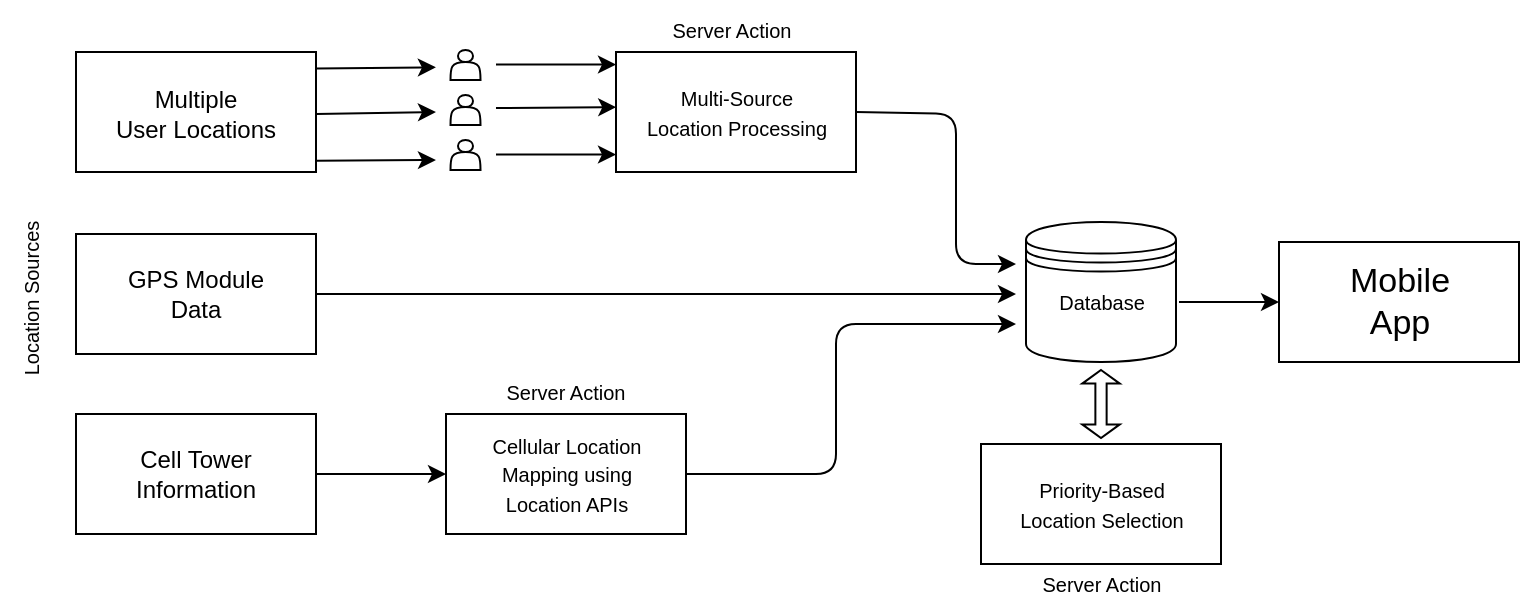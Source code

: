 <mxfile>
    <diagram id="u4Q4zHTTBqGGQ-H5RKcy" name="Page-1">
        <mxGraphModel dx="777" dy="260" grid="1" gridSize="10" guides="1" tooltips="1" connect="1" arrows="1" fold="1" page="1" pageScale="1" pageWidth="850" pageHeight="1100" math="0" shadow="0">
            <root>
                <mxCell id="0"/>
                <mxCell id="1" parent="0"/>
                <mxCell id="13" value="" style="edgeStyle=none;html=1;" parent="1" source="3" edge="1">
                    <mxGeometry relative="1" as="geometry">
                        <mxPoint x="650" y="190" as="targetPoint"/>
                    </mxGeometry>
                </mxCell>
                <mxCell id="3" value="" style="rounded=0;whiteSpace=wrap;html=1;" parent="1" vertex="1">
                    <mxGeometry x="180" y="160" width="120" height="60" as="geometry"/>
                </mxCell>
                <mxCell id="54" style="edgeStyle=none;html=1;entryX=0.083;entryY=0.5;entryDx=0;entryDy=0;entryPerimeter=0;" edge="1" parent="1">
                    <mxGeometry relative="1" as="geometry">
                        <mxPoint x="300" y="100.0" as="sourcePoint"/>
                        <mxPoint x="359.98" y="99" as="targetPoint"/>
                    </mxGeometry>
                </mxCell>
                <mxCell id="55" style="edgeStyle=none;html=1;exitX=1.001;exitY=0.923;exitDx=0;exitDy=0;entryX=0.083;entryY=0.5;entryDx=0;entryDy=0;exitPerimeter=0;entryPerimeter=0;" edge="1" parent="1">
                    <mxGeometry relative="1" as="geometry">
                        <mxPoint x="300.12" y="123.38" as="sourcePoint"/>
                        <mxPoint x="359.98" y="123" as="targetPoint"/>
                    </mxGeometry>
                </mxCell>
                <mxCell id="60" style="edgeStyle=none;html=1;exitX=1.002;exitY=0.088;exitDx=0;exitDy=0;entryX=-0.001;entryY=0.634;entryDx=0;entryDy=0;entryPerimeter=0;exitPerimeter=0;" edge="1" parent="1">
                    <mxGeometry relative="1" as="geometry">
                        <mxPoint x="300.24" y="77.28" as="sourcePoint"/>
                        <mxPoint x="359.95" y="76.68" as="targetPoint"/>
                    </mxGeometry>
                </mxCell>
                <mxCell id="5" value="" style="whiteSpace=wrap;html=1;rounded=0;" parent="1" vertex="1">
                    <mxGeometry x="180" y="69" width="120" height="60" as="geometry"/>
                </mxCell>
                <mxCell id="23" value="" style="edgeStyle=none;html=1;" parent="1" source="7" target="22" edge="1">
                    <mxGeometry relative="1" as="geometry"/>
                </mxCell>
                <mxCell id="7" value="" style="whiteSpace=wrap;html=1;rounded=0;" parent="1" vertex="1">
                    <mxGeometry x="180" y="250" width="120" height="60" as="geometry"/>
                </mxCell>
                <mxCell id="12" value="" style="rounded=0;whiteSpace=wrap;html=1;" parent="1" vertex="1">
                    <mxGeometry x="632.5" y="265" width="120" height="60" as="geometry"/>
                </mxCell>
                <mxCell id="17" value="" style="edgeStyle=none;html=1;" parent="1" target="16" edge="1">
                    <mxGeometry relative="1" as="geometry">
                        <mxPoint x="731.5" y="194" as="sourcePoint"/>
                    </mxGeometry>
                </mxCell>
                <mxCell id="16" value="" style="rounded=0;whiteSpace=wrap;html=1;" parent="1" vertex="1">
                    <mxGeometry x="781.5" y="164" width="120" height="60" as="geometry"/>
                </mxCell>
                <mxCell id="24" style="edgeStyle=none;html=1;exitX=1;exitY=0.5;exitDx=0;exitDy=0;" parent="1" source="22" edge="1">
                    <mxGeometry relative="1" as="geometry">
                        <Array as="points">
                            <mxPoint x="560" y="280"/>
                            <mxPoint x="560" y="205"/>
                        </Array>
                        <mxPoint x="650" y="205" as="targetPoint"/>
                    </mxGeometry>
                </mxCell>
                <mxCell id="22" value="" style="whiteSpace=wrap;html=1;rounded=0;" parent="1" vertex="1">
                    <mxGeometry x="365" y="250" width="120" height="60" as="geometry"/>
                </mxCell>
                <mxCell id="38" style="edgeStyle=none;html=1;entryX=0.001;entryY=0.46;entryDx=0;entryDy=0;entryPerimeter=0;" parent="1" target="33" edge="1">
                    <mxGeometry relative="1" as="geometry">
                        <mxPoint x="390" y="97" as="sourcePoint"/>
                    </mxGeometry>
                </mxCell>
                <mxCell id="39" style="edgeStyle=none;html=1;exitX=1;exitY=0.5;exitDx=0;exitDy=0;" parent="1" source="33" edge="1">
                    <mxGeometry relative="1" as="geometry">
                        <Array as="points">
                            <mxPoint x="620" y="100"/>
                            <mxPoint x="620" y="175"/>
                        </Array>
                        <mxPoint x="650" y="175" as="targetPoint"/>
                    </mxGeometry>
                </mxCell>
                <mxCell id="33" value="" style="rounded=0;whiteSpace=wrap;html=1;" parent="1" vertex="1">
                    <mxGeometry x="450" y="69" width="120" height="60" as="geometry"/>
                </mxCell>
                <mxCell id="41" value="Multiple&lt;div&gt;User Locations&lt;/div&gt;" style="text;html=1;align=center;verticalAlign=middle;whiteSpace=wrap;rounded=0;" parent="1" vertex="1">
                    <mxGeometry x="190" y="85" width="100" height="30" as="geometry"/>
                </mxCell>
                <mxCell id="45" value="GPS Module Data" style="text;html=1;align=center;verticalAlign=middle;whiteSpace=wrap;rounded=0;" parent="1" vertex="1">
                    <mxGeometry x="200" y="175" width="80" height="30" as="geometry"/>
                </mxCell>
                <mxCell id="46" value="Cell Tower&lt;div&gt;Information&lt;/div&gt;" style="text;html=1;align=center;verticalAlign=middle;whiteSpace=wrap;rounded=0;" parent="1" vertex="1">
                    <mxGeometry x="210" y="265" width="60" height="30" as="geometry"/>
                </mxCell>
                <mxCell id="47" value="&lt;font style=&quot;font-size: 10px;&quot;&gt;Cellular Location Mapping using Location APIs&lt;/font&gt;" style="text;html=1;align=center;verticalAlign=middle;whiteSpace=wrap;rounded=0;" parent="1" vertex="1">
                    <mxGeometry x="374" y="265" width="102.5" height="30" as="geometry"/>
                </mxCell>
                <mxCell id="48" value="&lt;font style=&quot;font-size: 10px;&quot;&gt;Priority-Based Location Selection&lt;/font&gt;" style="text;html=1;align=center;verticalAlign=middle;whiteSpace=wrap;rounded=0;" parent="1" vertex="1">
                    <mxGeometry x="647.5" y="280" width="90" height="30" as="geometry"/>
                </mxCell>
                <mxCell id="50" value="&lt;font style=&quot;font-size: 17px;&quot;&gt;Mobile App&lt;/font&gt;" style="text;html=1;align=center;verticalAlign=middle;whiteSpace=wrap;rounded=0;" parent="1" vertex="1">
                    <mxGeometry x="811.5" y="179" width="60" height="30" as="geometry"/>
                </mxCell>
                <mxCell id="51" value="&lt;font style=&quot;font-size: 10px;&quot;&gt;Multi-Source Location Processing&lt;/font&gt;" style="text;html=1;align=center;verticalAlign=middle;whiteSpace=wrap;rounded=0;" parent="1" vertex="1">
                    <mxGeometry x="462.5" y="84" width="95" height="30" as="geometry"/>
                </mxCell>
                <mxCell id="61" value="&lt;font style=&quot;font-size: 10px;&quot;&gt;Server Action&lt;/font&gt;" style="text;html=1;align=center;verticalAlign=middle;whiteSpace=wrap;rounded=0;" vertex="1" parent="1">
                    <mxGeometry x="647.5" y="320" width="90" height="30" as="geometry"/>
                </mxCell>
                <mxCell id="62" value="&lt;font style=&quot;font-size: 10px;&quot;&gt;Server Action&lt;/font&gt;" style="text;html=1;align=center;verticalAlign=middle;whiteSpace=wrap;rounded=0;" vertex="1" parent="1">
                    <mxGeometry x="462.5" y="43" width="90" height="30" as="geometry"/>
                </mxCell>
                <mxCell id="63" value="&lt;font style=&quot;font-size: 10px;&quot;&gt;Server Action&lt;/font&gt;" style="text;html=1;align=center;verticalAlign=middle;whiteSpace=wrap;rounded=0;" vertex="1" parent="1">
                    <mxGeometry x="380.25" y="224" width="90" height="30" as="geometry"/>
                </mxCell>
                <mxCell id="64" value="" style="shape=datastore;whiteSpace=wrap;html=1;" vertex="1" parent="1">
                    <mxGeometry x="655" y="154" width="75" height="70" as="geometry"/>
                </mxCell>
                <mxCell id="65" value="&lt;font style=&quot;font-size: 10px;&quot;&gt;Database&lt;/font&gt;" style="text;html=1;align=center;verticalAlign=middle;whiteSpace=wrap;rounded=0;" vertex="1" parent="1">
                    <mxGeometry x="647.5" y="179" width="90" height="30" as="geometry"/>
                </mxCell>
                <mxCell id="66" value="" style="shape=actor;whiteSpace=wrap;html=1;" vertex="1" parent="1">
                    <mxGeometry x="367.25" y="68" width="15" height="15" as="geometry"/>
                </mxCell>
                <mxCell id="74" value="" style="shape=actor;whiteSpace=wrap;html=1;" vertex="1" parent="1">
                    <mxGeometry x="367.25" y="90.5" width="15" height="15" as="geometry"/>
                </mxCell>
                <mxCell id="75" value="" style="shape=actor;whiteSpace=wrap;html=1;" vertex="1" parent="1">
                    <mxGeometry x="367.25" y="113" width="15" height="15" as="geometry"/>
                </mxCell>
                <mxCell id="76" style="edgeStyle=none;html=1;entryX=0.001;entryY=0.46;entryDx=0;entryDy=0;entryPerimeter=0;" edge="1" parent="1">
                    <mxGeometry relative="1" as="geometry">
                        <mxPoint x="390" y="75.26" as="sourcePoint"/>
                        <mxPoint x="450" y="75.26" as="targetPoint"/>
                    </mxGeometry>
                </mxCell>
                <mxCell id="77" style="edgeStyle=none;html=1;entryX=0.001;entryY=0.46;entryDx=0;entryDy=0;entryPerimeter=0;" edge="1" parent="1">
                    <mxGeometry relative="1" as="geometry">
                        <mxPoint x="390" y="120.26" as="sourcePoint"/>
                        <mxPoint x="450" y="120.26" as="targetPoint"/>
                    </mxGeometry>
                </mxCell>
                <mxCell id="78" value="&lt;span style=&quot;font-size: 10px;&quot;&gt;Location Sources&lt;/span&gt;" style="text;html=1;align=center;verticalAlign=middle;whiteSpace=wrap;rounded=0;rotation=-90;" vertex="1" parent="1">
                    <mxGeometry x="110" y="177" width="95" height="30" as="geometry"/>
                </mxCell>
                <mxCell id="79" value="" style="shape=doubleArrow;direction=south;whiteSpace=wrap;html=1;" vertex="1" parent="1">
                    <mxGeometry x="683.13" y="228" width="18.75" height="34" as="geometry"/>
                </mxCell>
            </root>
        </mxGraphModel>
    </diagram>
</mxfile>